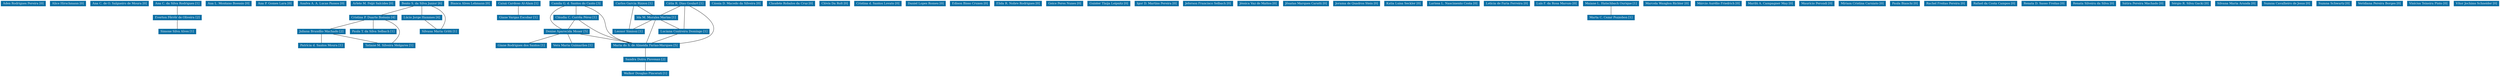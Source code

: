 strict graph grafo1 {
	graph [bb="0,0,8426,306",
		id=grafo1,
		overlap=False
	];
	node [fontsize=12,
		label="\N",
		shape=rectangle,
		style=filled
	];
	0	 [URL="membro-1609153936087156.html",
		color="#0A6EA4",
		fontcolor="#FFFFFF",
		height=0.29167,
		label="Aden Rodrigues Pereira [0]",
		pos="73.5,295.5",
		width=2.0417];
	1	 [URL="membro-8786959920026227.html",
		color="#0A6EA4",
		fontcolor="#FFFFFF",
		height=0.29167,
		label="Alice Hirschmann [0]",
		pos="224.5,295.5",
		width=1.6528];
	2	 [URL="membro-5732785924008642.html",
		color="#0A6EA4",
		fontcolor="#FFFFFF",
		height=0.29167,
		label="Ana C. de O. Salgueiro de Moura [0]",
		pos="399.5,295.5",
		width=2.6944];
	3	 [URL="membro-8696471514884993.html",
		color="#0A6EA4",
		fontcolor="#FFFFFF",
		height=0.29167,
		label="Ana C. da Silva Rodrigues [1]",
		pos="595.5,295.5",
		width=2.2361];
	24	 [URL="membro-0521894476170125.html",
		color="#0A6EA4",
		fontcolor="#FFFFFF",
		height=0.29167,
		label="Everton Fêrrêr de Oliveira [2]",
		pos="595.5,238.5",
		width=2.1944];
	3 -- 24	 [pos="595.5,284.78 595.5,274.59 595.5,259.35 595.5,249.17"];
	63	 [URL="membro-8832898581140645.html",
		color="#0A6EA4",
		fontcolor="#FFFFFF",
		height=0.29167,
		label="Simone Silva Alves [1]",
		pos="595.5,181.5",
		width=1.7639];
	24 -- 63	 [pos="595.5,227.78 595.5,217.59 595.5,202.35 595.5,192.17"];
	4	 [URL="membro-6455150639459712.html",
		color="#0A6EA4",
		fontcolor="#FFFFFF",
		height=0.29167,
		label="Ana L. Montano Boessio [0]",
		pos="770.5,295.5",
		width=2.125];
	5	 [URL="membro-0656831363283655.html",
		color="#0A6EA4",
		fontcolor="#FFFFFF",
		height=0.29167,
		label="Ana P. Gomes Lara [0]",
		pos="929.5,295.5",
		width=1.7778];
	6	 [URL="membro-7166103196673219.html",
		color="#0A6EA4",
		fontcolor="#FFFFFF",
		height=0.29167,
		label="Analva A. A. Lucas Passos [0]",
		pos="1093.5,295.5",
		width=2.2778];
	7	 [URL="membro-0800483242955239.html",
		color="#0A6EA4",
		fontcolor="#FFFFFF",
		height=0.29167,
		label="Arlete M. Feijó Salcides [0]",
		pos="1267.5,295.5",
		width=2.0556];
	8	 [URL="membro-9239744025327102.html",
		color="#0A6EA4",
		fontcolor="#FFFFFF",
		height=0.29167,
		label="Bento S. da Silva Junior [6]",
		pos="1433.5,295.5",
		width=2.0556];
	19	 [URL="membro-9026633756865916.html",
		color="#0A6EA4",
		fontcolor="#FFFFFF",
		height=0.29167,
		label="Cristina P. Duarte Boéssio [4]",
		pos="1269.5,238.5",
		width=2.1944];
	8 -- 19	 [pos="1403,284.91 1373.6,274.67 1329.2,259.25 1299.8,249.03"];
	41	 [URL="membro-6851209637611049.html",
		color="#0A6EA4",
		fontcolor="#FFFFFF",
		height=0.29167,
		label="Lúcio Jorge Hammes [4]",
		pos="1433.5,238.5",
		width=1.8611];
	8 -- 41	 [pos="1433.5,284.78 1433.5,274.59 1433.5,259.35 1433.5,249.17"];
	62	 [URL="membro-2963822047682216.html",
		color="#0A6EA4",
		fontcolor="#FFFFFF",
		height=0.29167,
		label="Silvana Maria Gritti [1]",
		pos="1498.5,181.5",
		width=1.7639];
	8 -- 62	 [pos="1465,284.86 1481.4,277.53 1500,266 1509.5,249 1519.6,230.98 1510.9,206.27 1504.3,192.29"];
	35	 [URL="membro-5364387277554857.html",
		color="#0A6EA4",
		fontcolor="#FFFFFF",
		height=0.29167,
		label="Juliana Brandão Machado [2]",
		pos="1095.5,181.5",
		width=2.1806];
	19 -- 35	 [pos="1237.2,227.91 1205.9,217.67 1158.8,202.25 1127.6,192.03"];
	53	 [URL="membro-3827667376371440.html",
		color="#0A6EA4",
		fontcolor="#FFFFFF",
		height=0.29167,
		label="Paula T. da Silva Selbach [1]",
		pos="1269.5,181.5",
		width=2.1528];
	19 -- 53	 [pos="1269.5,227.78 1269.5,217.59 1269.5,202.35 1269.5,192.17"];
	66	 [URL="membro-7183958994596911.html",
		color="#0A6EA4",
		fontcolor="#FFFFFF",
		height=0.29167,
		label="Tatiane M. Silveira Melgares [1]",
		pos="1324.5,124.5",
		width=2.3611];
	19 -- 66	 [pos="1307.7,227.89 1325.5,220.81 1345.1,209.5 1355.5,192 1366.9,172.95 1349,149.03 1336,135.38"];
	41 -- 62	 [pos="1445.7,227.78 1457.3,217.59 1474.7,202.35 1486.3,192.17"];
	35 -- 66	 [pos="1137.8,170.98 1178.9,160.75 1240.9,145.3 1282.1,135.06"];
	51	 [URL="membro-7000064499140899.html",
		color="#0A6EA4",
		fontcolor="#FFFFFF",
		height=0.29167,
		label="Patrícia d. Santos Moura [1]",
		pos="1095.5,124.5",
		width=2.0694];
	35 -- 51	 [pos="1095.5,170.78 1095.5,160.59 1095.5,145.35 1095.5,135.17"];
	9	 [URL="membro-8943707248628981.html",
		color="#0A6EA4",
		fontcolor="#FFFFFF",
		height=0.29167,
		label="Bianca Alves Lehmann [0]",
		pos="1598.5,295.5",
		width=2.0139];
	10	 [URL="membro-3233877111687799.html",
		color="#0A6EA4",
		fontcolor="#FFFFFF",
		height=0.29167,
		label="Caiuá Cardoso Al-Alam [1]",
		pos="1763.5,295.5",
		width=2.0694];
	27	 [URL="membro-9076251806577555.html",
		color="#0A6EA4",
		fontcolor="#FFFFFF",
		height=0.29167,
		label="Giane Vargas Escobar [1]",
		pos="1763.5,238.5",
		width=1.9444];
	10 -- 27	 [pos="1763.5,284.78 1763.5,274.59 1763.5,259.35 1763.5,249.17"];
	11	 [URL="membro-7637826244661176.html",
		color="#0A6EA4",
		fontcolor="#FFFFFF",
		height=0.29167,
		label="Camila G. d. Santos do Canto [3]",
		pos="1963.5,295.5",
		width=2.4306];
	16	 [URL="membro-6081469722279977.html",
		color="#0A6EA4",
		fontcolor="#FFFFFF",
		height=0.29167,
		label="Cláudia C. Corrêa Pérez [1]",
		pos="1963.5,238.5",
		width=2.0694];
	11 -- 16	 [pos="1963.5,284.78 1963.5,274.59 1963.5,259.35 1963.5,249.17"];
	21	 [URL="membro-6468309464240697.html",
		color="#0A6EA4",
		fontcolor="#FFFFFF",
		height=0.29167,
		label="Denise Aparecida Moser [5]",
		pos="1923.5,181.5",
		width=2.0972];
	11 -- 21	 [pos="1926.6,284.84 1909.1,277.71 1889.7,266.38 1879.5,249 1867.4,228.39 1891.1,205.2 1908.2,192.07"];
	46	 [URL="membro-6868123567566302.html",
		color="#0A6EA4",
		fontcolor="#FFFFFF",
		height=0.29167,
		label="Maria do S. de Almeida Farias-Marques [5]",
		pos="2202.5,124.5",
		width=3.0972];
	11 -- 46	 [pos="1991.7,284.85 2009.3,277.08 2031.3,265.09 2046.5,249 2073,220.96 2056.2,197.18 2084.5,171 2103.6,153.36 2130.1,142.1 2153.2,135.09"];
	16 -- 21	 [pos="1956,227.78 1948.8,217.59 1938.1,202.35 1931,192.17"];
	16 -- 46	 [pos="1974.5,227.9 1990.4,213.21 2021,186.72 2051.5,171 2083.6,154.45 2122.5,142.64 2152.8,135.06"];
	21 -- 46	 [pos="1975,170.98 2025.1,160.75 2100.7,145.3 2150.8,135.06"];
	26	 [URL="membro-9516222555613323.html",
		color="#0A6EA4",
		fontcolor="#FFFFFF",
		height=0.29167,
		label="Giane Rodrigues dos Santos [1]",
		pos="1777.5,124.5",
		width=2.3194];
	21 -- 26	 [pos="1896.4,170.91 1870.2,160.67 1830.6,145.25 1804.5,135.03"];
	67	 [URL="membro-6459144410260136.html",
		color="#0A6EA4",
		fontcolor="#FFFFFF",
		height=0.29167,
		label="Vera Maria Guimarães [1]",
		pos="1949.5,124.5",
		width=1.9583];
	21 -- 67	 [pos="1928.4,170.78 1933,160.59 1940,145.35 1944.6,135.17"];
	58	 [URL="membro-0501764855693100.html",
		color="#0A6EA4",
		fontcolor="#FFFFFF",
		height=0.29167,
		label="Sandra Dutra Piovesan [2]",
		pos="2202.5,67.5",
		width=1.9722];
	46 -- 58	 [pos="2202.5,113.78 2202.5,103.59 2202.5,88.348 2202.5,78.173"];
	71	 [URL="membro-3888517099645193.html",
		color="#0A6EA4",
		fontcolor="#FFFFFF",
		height=0.29167,
		label="Walker Douglas Pincerati [1]",
		pos="2202.5,10.5",
		width=2.1528];
	58 -- 71	 [pos="2202.5,56.779 2202.5,46.588 2202.5,31.348 2202.5,21.173"];
	12	 [URL="membro-0346145295521362.html",
		color="#0A6EA4",
		fontcolor="#FFFFFF",
		height=0.29167,
		label="Carlos Garcia Rizzon [1]",
		pos="2166.5,295.5",
		width=1.875];
	29	 [URL="membro-6414093380131120.html",
		color="#0A6EA4",
		fontcolor="#FFFFFF",
		height=0.29167,
		label="Ida M. Morales Marins [1]",
		pos="2243.5,238.5",
		width=1.9722];
	12 -- 29	 [pos="2181,284.78 2194.7,274.59 2215.3,259.35 2229.1,249.17"];
	38	 [URL="membro-5260632872182857.html",
		color="#0A6EA4",
		fontcolor="#FFFFFF",
		height=0.29167,
		label="Leonor Simioni [1]",
		pos="2147.5,181.5",
		width=1.4861];
	12 -- 38	 [pos="2164.7,284.98 2161.1,263.37 2152.9,214.19 2149.3,192.33"];
	29 -- 46	 [pos="2239.7,227.98 2231.9,206.37 2214.3,157.19 2206.4,135.33"];
	29 -- 38	 [pos="2225.4,227.78 2208.3,217.59 2182.6,202.35 2165.5,192.17"];
	40	 [URL="membro-9087062279864112.html",
		color="#0A6EA4",
		fontcolor="#FFFFFF",
		height=0.29167,
		label="Luciana Contreira Domingo [1]",
		pos="2340.5,181.5",
		width=2.3194];
	29 -- 40	 [pos="2261.7,227.78 2279.1,217.59 2305,202.35 2322.3,192.17"];
	40 -- 46	 [pos="2314.9,170.91 2290.1,160.67 2252.7,145.25 2228,135.03"];
	13	 [URL="membro-2564762471005836.html",
		color="#0A6EA4",
		fontcolor="#FFFFFF",
		height=0.29167,
		label="Cássia D. Macedo da Silveira [0]",
		pos="2515.5,295.5",
		width=2.4028];
	14	 [URL="membro-4487272773851650.html",
		color="#0A6EA4",
		fontcolor="#FFFFFF",
		height=0.29167,
		label="Cátia R. Dias Goulart [1]",
		pos="2342.5,295.5",
		width=1.8889];
	14 -- 46	 [pos="2360.5,284.86 2395.3,262.95 2465.6,211.46 2432.5,171 2416.9,151.96 2364.9,140.54 2314.2,133.78"];
	14 -- 29	 [pos="2323.9,284.78 2306.2,274.59 2279.7,259.35 2262,249.17"];
	14 -- 40	 [pos="2342.3,284.98 2341.9,263.37 2341.1,214.19 2340.7,192.33"];
	15	 [URL="membro-3319979476636319.html",
		color="#0A6EA4",
		fontcolor="#FFFFFF",
		height=0.29167,
		label="Claudete Robalos da Cruz [0]",
		pos="2699.5,295.5",
		width=2.1944];
	17	 [URL="membro-3184320228056552.html",
		color="#0A6EA4",
		fontcolor="#FFFFFF",
		height=0.29167,
		label="Clóvis Da Rolt [0]",
		pos="2848.5,295.5",
		width=1.4444];
	18	 [URL="membro-7562187381716677.html",
		color="#0A6EA4",
		fontcolor="#FFFFFF",
		height=0.29167,
		label="Cristina d. Santos Lovato [0]",
		pos="2995.5,295.5",
		width=2.125];
	20	 [URL="membro-6586013085419145.html",
		color="#0A6EA4",
		fontcolor="#FFFFFF",
		height=0.29167,
		label="Daniel Lopes Romeu [0]",
		pos="3157.5,295.5",
		width=1.8611];
	22	 [URL="membro-8112576746642168.html",
		color="#0A6EA4",
		fontcolor="#FFFFFF",
		height=0.29167,
		label="Edison Bisso Cruxen [0]",
		pos="3309.5,295.5",
		width=1.8611];
	23	 [URL="membro-2450162234989201.html",
		color="#0A6EA4",
		fontcolor="#FFFFFF",
		height=0.29167,
		label="Elida R. Nobre Rodrigues [0]",
		pos="3473.5,295.5",
		width=2.1806];
	25	 [URL="membro-4864917387386802.html",
		color="#0A6EA4",
		fontcolor="#FFFFFF",
		height=0.29167,
		label="Geice Peres Nunes [0]",
		pos="3631.5,295.5",
		width=1.7083];
	28	 [URL="membro-4993397958385860.html",
		color="#0A6EA4",
		fontcolor="#FFFFFF",
		height=0.29167,
		label="Guinter Tlaija Leipnitz [0]",
		pos="3781.5,295.5",
		width=1.9583];
	30	 [URL="membro-0525659939875391.html",
		color="#0A6EA4",
		fontcolor="#FFFFFF",
		height=0.29167,
		label="Igor D. Martins Pereira [0]",
		pos="3941.5,295.5",
		width=1.9861];
	31	 [URL="membro-9159503312832478.html",
		color="#0A6EA4",
		fontcolor="#FFFFFF",
		height=0.29167,
		label="Jeferson Francisco Selbach [0]",
		pos="4111.5,295.5",
		width=2.2361];
	32	 [URL="membro-6901639213394587.html",
		color="#0A6EA4",
		fontcolor="#FFFFFF",
		height=0.29167,
		label="Jéssica Vaz de Mattos [0]",
		pos="4278.5,295.5",
		width=1.9028];
	33	 [URL="membro-4220314443167061.html",
		color="#0A6EA4",
		fontcolor="#FFFFFF",
		height=0.29167,
		label="Jônatas Marques Caratti [0]",
		pos="4438.5,295.5",
		width=2.0278];
	34	 [URL="membro-7527506706635979.html",
		color="#0A6EA4",
		fontcolor="#FFFFFF",
		height=0.29167,
		label="Jorama de Quadros Stein [0]",
		pos="4605.5,295.5",
		width=2.1111];
	36	 [URL="membro-7550749917728094.html",
		color="#0A6EA4",
		fontcolor="#FFFFFF",
		height=0.29167,
		label="Katia Luisa Seckler [0]",
		pos="4762.5,295.5",
		width=1.75];
	37	 [URL="membro-9692576670482630.html",
		color="#0A6EA4",
		fontcolor="#FFFFFF",
		height=0.29167,
		label="Larissa L. Nascimento Costa [0]",
		pos="4928.5,295.5",
		width=2.3611];
	39	 [URL="membro-3197339443442723.html",
		color="#0A6EA4",
		fontcolor="#FFFFFF",
		height=0.29167,
		label="Leticia de Faria Ferreira [0]",
		pos="5104.5,295.5",
		width=2.0278];
	42	 [URL="membro-5334404574619269.html",
		color="#0A6EA4",
		fontcolor="#FFFFFF",
		height=0.29167,
		label="Luís F. da Rosa Marozo [0]",
		pos="5269.5,295.5",
		width=2.0556];
	43	 [URL="membro-3241620845064515.html",
		color="#0A6EA4",
		fontcolor="#FFFFFF",
		height=0.29167,
		label="Maiane L. Hatschbach Ourique [1]",
		pos="5452.5,295.5",
		width=2.5278];
	48	 [URL="membro-9502904964107859.html",
		color="#0A6EA4",
		fontcolor="#FFFFFF",
		height=0.29167,
		label="Marta C. Cezar Pozzobon [1]",
		pos="5452.5,238.5",
		width=2.1667];
	43 -- 48	 [pos="5452.5,284.78 5452.5,274.59 5452.5,259.35 5452.5,249.17"];
	44	 [URL="membro-8847030722247192.html",
		color="#0A6EA4",
		fontcolor="#FFFFFF",
		height=0.29167,
		label="Marcela Wanglon Richter [0]",
		pos="5639.5,295.5",
		width=2.1528];
	45	 [URL="membro-8904125739120157.html",
		color="#0A6EA4",
		fontcolor="#FFFFFF",
		height=0.29167,
		label="Márcio Aurélio Friedrich [0]",
		pos="5811.5,295.5",
		width=2.1111];
	47	 [URL="membro-7740514813032054.html",
		color="#0A6EA4",
		fontcolor="#FFFFFF",
		height=0.29167,
		label="Marilú A. Campagner May [0]",
		pos="5986.5,295.5",
		width=2.25];
	49	 [URL="membro-1048142658453276.html",
		color="#0A6EA4",
		fontcolor="#FFFFFF",
		height=0.29167,
		label="Maurício Perondi [0]",
		pos="6143.5,295.5",
		width=1.6111];
	50	 [URL="membro-7217909307173004.html",
		color="#0A6EA4",
		fontcolor="#FFFFFF",
		height=0.29167,
		label="Míriam Cristina Carniato [0]",
		pos="6295.5,295.5",
		width=2.0972];
	52	 [URL="membro-9177182127478055.html",
		color="#0A6EA4",
		fontcolor="#FFFFFF",
		height=0.29167,
		label="Paula Bianchi [0]",
		pos="6438.5,295.5",
		width=1.375];
	54	 [URL="membro-6103300435493131.html",
		color="#0A6EA4",
		fontcolor="#FFFFFF",
		height=0.29167,
		label="Rachel Freitas Pereira [0]",
		pos="6574.5,295.5",
		width=1.9028];
	55	 [URL="membro-8515312907813304.html",
		color="#0A6EA4",
		fontcolor="#FFFFFF",
		height=0.29167,
		label="Rafael da Costa Campos [0]",
		pos="6736.5,295.5",
		width=2.0833];
	56	 [URL="membro-1522751206827475.html",
		color="#0A6EA4",
		fontcolor="#FFFFFF",
		height=0.29167,
		label="Renata D. Sasso Freitas [0]",
		pos="6902.5,295.5",
		width=2.0278];
	57	 [URL="membro-4312317119782407.html",
		color="#0A6EA4",
		fontcolor="#FFFFFF",
		height=0.29167,
		label="Renata Silveira da Silva [0]",
		pos="7066.5,295.5",
		width=2.0278];
	59	 [URL="membro-2940552424054556.html",
		color="#0A6EA4",
		fontcolor="#FFFFFF",
		height=0.29167,
		label="Sátira Pereira Machado [0]",
		pos="7229.5,295.5",
		width=1.9861];
	60	 [URL="membro-1512714676917940.html",
		color="#0A6EA4",
		fontcolor="#FFFFFF",
		height=0.29167,
		label="Sérgio R. Silva Gacki [0]",
		pos="7387.5,295.5",
		width=1.9028];
	61	 [URL="membro-6555074036918469.html",
		color="#0A6EA4",
		fontcolor="#FFFFFF",
		height=0.29167,
		label="Silvana Maria Aranda [0]",
		pos="7542.5,295.5",
		width=1.9028];
	64	 [URL="membro-6494340013752525.html",
		color="#0A6EA4",
		fontcolor="#FFFFFF",
		height=0.29167,
		label="Suzana Cavalheiro de Jesus [0]",
		pos="7711.5,295.5",
		width=2.2778];
	65	 [URL="membro-5916559361580593.html",
		color="#0A6EA4",
		fontcolor="#FFFFFF",
		height=0.29167,
		label="Suzana Schwartz [0]",
		pos="7869.5,295.5",
		width=1.5972];
	68	 [URL="membro-2738821475894860.html",
		color="#0A6EA4",
		fontcolor="#FFFFFF",
		height=0.29167,
		label="Veridiana Pereira Borges [0]",
		pos="8021.5,295.5",
		width=2.1111];
	69	 [URL="membro-5085546569824924.html",
		color="#0A6EA4",
		fontcolor="#FFFFFF",
		height=0.29167,
		label="Vinícius Teixeira Pinto [0]",
		pos="8187.5,295.5",
		width=1.9861];
	70	 [URL="membro-9265775380196275.html",
		color="#0A6EA4",
		fontcolor="#FFFFFF",
		height=0.29167,
		label="Vítor Jochims Schneider [0]",
		pos="8351.5,295.5",
		width=2.0694];
}
